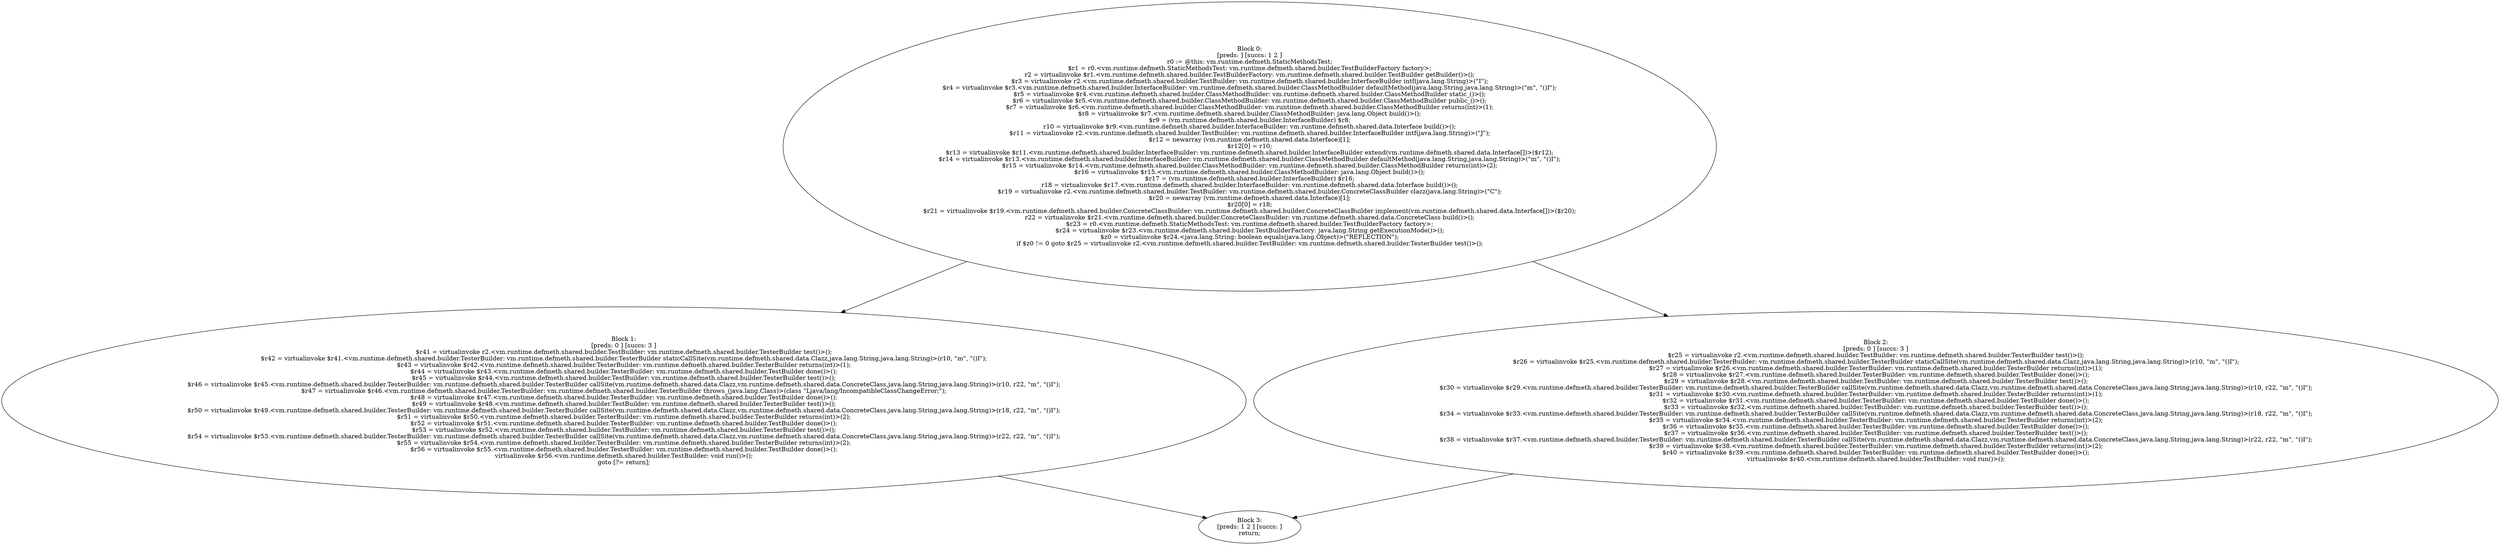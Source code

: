 digraph "unitGraph" {
    "Block 0:
[preds: ] [succs: 1 2 ]
r0 := @this: vm.runtime.defmeth.StaticMethodsTest;
$r1 = r0.<vm.runtime.defmeth.StaticMethodsTest: vm.runtime.defmeth.shared.builder.TestBuilderFactory factory>;
r2 = virtualinvoke $r1.<vm.runtime.defmeth.shared.builder.TestBuilderFactory: vm.runtime.defmeth.shared.builder.TestBuilder getBuilder()>();
$r3 = virtualinvoke r2.<vm.runtime.defmeth.shared.builder.TestBuilder: vm.runtime.defmeth.shared.builder.InterfaceBuilder intf(java.lang.String)>(\"I\");
$r4 = virtualinvoke $r3.<vm.runtime.defmeth.shared.builder.InterfaceBuilder: vm.runtime.defmeth.shared.builder.ClassMethodBuilder defaultMethod(java.lang.String,java.lang.String)>(\"m\", \"()I\");
$r5 = virtualinvoke $r4.<vm.runtime.defmeth.shared.builder.ClassMethodBuilder: vm.runtime.defmeth.shared.builder.ClassMethodBuilder static_()>();
$r6 = virtualinvoke $r5.<vm.runtime.defmeth.shared.builder.ClassMethodBuilder: vm.runtime.defmeth.shared.builder.ClassMethodBuilder public_()>();
$r7 = virtualinvoke $r6.<vm.runtime.defmeth.shared.builder.ClassMethodBuilder: vm.runtime.defmeth.shared.builder.ClassMethodBuilder returns(int)>(1);
$r8 = virtualinvoke $r7.<vm.runtime.defmeth.shared.builder.ClassMethodBuilder: java.lang.Object build()>();
$r9 = (vm.runtime.defmeth.shared.builder.InterfaceBuilder) $r8;
r10 = virtualinvoke $r9.<vm.runtime.defmeth.shared.builder.InterfaceBuilder: vm.runtime.defmeth.shared.data.Interface build()>();
$r11 = virtualinvoke r2.<vm.runtime.defmeth.shared.builder.TestBuilder: vm.runtime.defmeth.shared.builder.InterfaceBuilder intf(java.lang.String)>(\"J\");
$r12 = newarray (vm.runtime.defmeth.shared.data.Interface)[1];
$r12[0] = r10;
$r13 = virtualinvoke $r11.<vm.runtime.defmeth.shared.builder.InterfaceBuilder: vm.runtime.defmeth.shared.builder.InterfaceBuilder extend(vm.runtime.defmeth.shared.data.Interface[])>($r12);
$r14 = virtualinvoke $r13.<vm.runtime.defmeth.shared.builder.InterfaceBuilder: vm.runtime.defmeth.shared.builder.ClassMethodBuilder defaultMethod(java.lang.String,java.lang.String)>(\"m\", \"()I\");
$r15 = virtualinvoke $r14.<vm.runtime.defmeth.shared.builder.ClassMethodBuilder: vm.runtime.defmeth.shared.builder.ClassMethodBuilder returns(int)>(2);
$r16 = virtualinvoke $r15.<vm.runtime.defmeth.shared.builder.ClassMethodBuilder: java.lang.Object build()>();
$r17 = (vm.runtime.defmeth.shared.builder.InterfaceBuilder) $r16;
r18 = virtualinvoke $r17.<vm.runtime.defmeth.shared.builder.InterfaceBuilder: vm.runtime.defmeth.shared.data.Interface build()>();
$r19 = virtualinvoke r2.<vm.runtime.defmeth.shared.builder.TestBuilder: vm.runtime.defmeth.shared.builder.ConcreteClassBuilder clazz(java.lang.String)>(\"C\");
$r20 = newarray (vm.runtime.defmeth.shared.data.Interface)[1];
$r20[0] = r18;
$r21 = virtualinvoke $r19.<vm.runtime.defmeth.shared.builder.ConcreteClassBuilder: vm.runtime.defmeth.shared.builder.ConcreteClassBuilder implement(vm.runtime.defmeth.shared.data.Interface[])>($r20);
r22 = virtualinvoke $r21.<vm.runtime.defmeth.shared.builder.ConcreteClassBuilder: vm.runtime.defmeth.shared.data.ConcreteClass build()>();
$r23 = r0.<vm.runtime.defmeth.StaticMethodsTest: vm.runtime.defmeth.shared.builder.TestBuilderFactory factory>;
$r24 = virtualinvoke $r23.<vm.runtime.defmeth.shared.builder.TestBuilderFactory: java.lang.String getExecutionMode()>();
$z0 = virtualinvoke $r24.<java.lang.String: boolean equals(java.lang.Object)>(\"REFLECTION\");
if $z0 != 0 goto $r25 = virtualinvoke r2.<vm.runtime.defmeth.shared.builder.TestBuilder: vm.runtime.defmeth.shared.builder.TesterBuilder test()>();
"
    "Block 1:
[preds: 0 ] [succs: 3 ]
$r41 = virtualinvoke r2.<vm.runtime.defmeth.shared.builder.TestBuilder: vm.runtime.defmeth.shared.builder.TesterBuilder test()>();
$r42 = virtualinvoke $r41.<vm.runtime.defmeth.shared.builder.TesterBuilder: vm.runtime.defmeth.shared.builder.TesterBuilder staticCallSite(vm.runtime.defmeth.shared.data.Clazz,java.lang.String,java.lang.String)>(r10, \"m\", \"()I\");
$r43 = virtualinvoke $r42.<vm.runtime.defmeth.shared.builder.TesterBuilder: vm.runtime.defmeth.shared.builder.TesterBuilder returns(int)>(1);
$r44 = virtualinvoke $r43.<vm.runtime.defmeth.shared.builder.TesterBuilder: vm.runtime.defmeth.shared.builder.TestBuilder done()>();
$r45 = virtualinvoke $r44.<vm.runtime.defmeth.shared.builder.TestBuilder: vm.runtime.defmeth.shared.builder.TesterBuilder test()>();
$r46 = virtualinvoke $r45.<vm.runtime.defmeth.shared.builder.TesterBuilder: vm.runtime.defmeth.shared.builder.TesterBuilder callSite(vm.runtime.defmeth.shared.data.Clazz,vm.runtime.defmeth.shared.data.ConcreteClass,java.lang.String,java.lang.String)>(r10, r22, \"m\", \"()I\");
$r47 = virtualinvoke $r46.<vm.runtime.defmeth.shared.builder.TesterBuilder: vm.runtime.defmeth.shared.builder.TesterBuilder throws_(java.lang.Class)>(class \"Ljava/lang/IncompatibleClassChangeError;\");
$r48 = virtualinvoke $r47.<vm.runtime.defmeth.shared.builder.TesterBuilder: vm.runtime.defmeth.shared.builder.TestBuilder done()>();
$r49 = virtualinvoke $r48.<vm.runtime.defmeth.shared.builder.TestBuilder: vm.runtime.defmeth.shared.builder.TesterBuilder test()>();
$r50 = virtualinvoke $r49.<vm.runtime.defmeth.shared.builder.TesterBuilder: vm.runtime.defmeth.shared.builder.TesterBuilder callSite(vm.runtime.defmeth.shared.data.Clazz,vm.runtime.defmeth.shared.data.ConcreteClass,java.lang.String,java.lang.String)>(r18, r22, \"m\", \"()I\");
$r51 = virtualinvoke $r50.<vm.runtime.defmeth.shared.builder.TesterBuilder: vm.runtime.defmeth.shared.builder.TesterBuilder returns(int)>(2);
$r52 = virtualinvoke $r51.<vm.runtime.defmeth.shared.builder.TesterBuilder: vm.runtime.defmeth.shared.builder.TestBuilder done()>();
$r53 = virtualinvoke $r52.<vm.runtime.defmeth.shared.builder.TestBuilder: vm.runtime.defmeth.shared.builder.TesterBuilder test()>();
$r54 = virtualinvoke $r53.<vm.runtime.defmeth.shared.builder.TesterBuilder: vm.runtime.defmeth.shared.builder.TesterBuilder callSite(vm.runtime.defmeth.shared.data.Clazz,vm.runtime.defmeth.shared.data.ConcreteClass,java.lang.String,java.lang.String)>(r22, r22, \"m\", \"()I\");
$r55 = virtualinvoke $r54.<vm.runtime.defmeth.shared.builder.TesterBuilder: vm.runtime.defmeth.shared.builder.TesterBuilder returns(int)>(2);
$r56 = virtualinvoke $r55.<vm.runtime.defmeth.shared.builder.TesterBuilder: vm.runtime.defmeth.shared.builder.TestBuilder done()>();
virtualinvoke $r56.<vm.runtime.defmeth.shared.builder.TestBuilder: void run()>();
goto [?= return];
"
    "Block 2:
[preds: 0 ] [succs: 3 ]
$r25 = virtualinvoke r2.<vm.runtime.defmeth.shared.builder.TestBuilder: vm.runtime.defmeth.shared.builder.TesterBuilder test()>();
$r26 = virtualinvoke $r25.<vm.runtime.defmeth.shared.builder.TesterBuilder: vm.runtime.defmeth.shared.builder.TesterBuilder staticCallSite(vm.runtime.defmeth.shared.data.Clazz,java.lang.String,java.lang.String)>(r10, \"m\", \"()I\");
$r27 = virtualinvoke $r26.<vm.runtime.defmeth.shared.builder.TesterBuilder: vm.runtime.defmeth.shared.builder.TesterBuilder returns(int)>(1);
$r28 = virtualinvoke $r27.<vm.runtime.defmeth.shared.builder.TesterBuilder: vm.runtime.defmeth.shared.builder.TestBuilder done()>();
$r29 = virtualinvoke $r28.<vm.runtime.defmeth.shared.builder.TestBuilder: vm.runtime.defmeth.shared.builder.TesterBuilder test()>();
$r30 = virtualinvoke $r29.<vm.runtime.defmeth.shared.builder.TesterBuilder: vm.runtime.defmeth.shared.builder.TesterBuilder callSite(vm.runtime.defmeth.shared.data.Clazz,vm.runtime.defmeth.shared.data.ConcreteClass,java.lang.String,java.lang.String)>(r10, r22, \"m\", \"()I\");
$r31 = virtualinvoke $r30.<vm.runtime.defmeth.shared.builder.TesterBuilder: vm.runtime.defmeth.shared.builder.TesterBuilder returns(int)>(1);
$r32 = virtualinvoke $r31.<vm.runtime.defmeth.shared.builder.TesterBuilder: vm.runtime.defmeth.shared.builder.TestBuilder done()>();
$r33 = virtualinvoke $r32.<vm.runtime.defmeth.shared.builder.TestBuilder: vm.runtime.defmeth.shared.builder.TesterBuilder test()>();
$r34 = virtualinvoke $r33.<vm.runtime.defmeth.shared.builder.TesterBuilder: vm.runtime.defmeth.shared.builder.TesterBuilder callSite(vm.runtime.defmeth.shared.data.Clazz,vm.runtime.defmeth.shared.data.ConcreteClass,java.lang.String,java.lang.String)>(r18, r22, \"m\", \"()I\");
$r35 = virtualinvoke $r34.<vm.runtime.defmeth.shared.builder.TesterBuilder: vm.runtime.defmeth.shared.builder.TesterBuilder returns(int)>(2);
$r36 = virtualinvoke $r35.<vm.runtime.defmeth.shared.builder.TesterBuilder: vm.runtime.defmeth.shared.builder.TestBuilder done()>();
$r37 = virtualinvoke $r36.<vm.runtime.defmeth.shared.builder.TestBuilder: vm.runtime.defmeth.shared.builder.TesterBuilder test()>();
$r38 = virtualinvoke $r37.<vm.runtime.defmeth.shared.builder.TesterBuilder: vm.runtime.defmeth.shared.builder.TesterBuilder callSite(vm.runtime.defmeth.shared.data.Clazz,vm.runtime.defmeth.shared.data.ConcreteClass,java.lang.String,java.lang.String)>(r22, r22, \"m\", \"()I\");
$r39 = virtualinvoke $r38.<vm.runtime.defmeth.shared.builder.TesterBuilder: vm.runtime.defmeth.shared.builder.TesterBuilder returns(int)>(2);
$r40 = virtualinvoke $r39.<vm.runtime.defmeth.shared.builder.TesterBuilder: vm.runtime.defmeth.shared.builder.TestBuilder done()>();
virtualinvoke $r40.<vm.runtime.defmeth.shared.builder.TestBuilder: void run()>();
"
    "Block 3:
[preds: 1 2 ] [succs: ]
return;
"
    "Block 0:
[preds: ] [succs: 1 2 ]
r0 := @this: vm.runtime.defmeth.StaticMethodsTest;
$r1 = r0.<vm.runtime.defmeth.StaticMethodsTest: vm.runtime.defmeth.shared.builder.TestBuilderFactory factory>;
r2 = virtualinvoke $r1.<vm.runtime.defmeth.shared.builder.TestBuilderFactory: vm.runtime.defmeth.shared.builder.TestBuilder getBuilder()>();
$r3 = virtualinvoke r2.<vm.runtime.defmeth.shared.builder.TestBuilder: vm.runtime.defmeth.shared.builder.InterfaceBuilder intf(java.lang.String)>(\"I\");
$r4 = virtualinvoke $r3.<vm.runtime.defmeth.shared.builder.InterfaceBuilder: vm.runtime.defmeth.shared.builder.ClassMethodBuilder defaultMethod(java.lang.String,java.lang.String)>(\"m\", \"()I\");
$r5 = virtualinvoke $r4.<vm.runtime.defmeth.shared.builder.ClassMethodBuilder: vm.runtime.defmeth.shared.builder.ClassMethodBuilder static_()>();
$r6 = virtualinvoke $r5.<vm.runtime.defmeth.shared.builder.ClassMethodBuilder: vm.runtime.defmeth.shared.builder.ClassMethodBuilder public_()>();
$r7 = virtualinvoke $r6.<vm.runtime.defmeth.shared.builder.ClassMethodBuilder: vm.runtime.defmeth.shared.builder.ClassMethodBuilder returns(int)>(1);
$r8 = virtualinvoke $r7.<vm.runtime.defmeth.shared.builder.ClassMethodBuilder: java.lang.Object build()>();
$r9 = (vm.runtime.defmeth.shared.builder.InterfaceBuilder) $r8;
r10 = virtualinvoke $r9.<vm.runtime.defmeth.shared.builder.InterfaceBuilder: vm.runtime.defmeth.shared.data.Interface build()>();
$r11 = virtualinvoke r2.<vm.runtime.defmeth.shared.builder.TestBuilder: vm.runtime.defmeth.shared.builder.InterfaceBuilder intf(java.lang.String)>(\"J\");
$r12 = newarray (vm.runtime.defmeth.shared.data.Interface)[1];
$r12[0] = r10;
$r13 = virtualinvoke $r11.<vm.runtime.defmeth.shared.builder.InterfaceBuilder: vm.runtime.defmeth.shared.builder.InterfaceBuilder extend(vm.runtime.defmeth.shared.data.Interface[])>($r12);
$r14 = virtualinvoke $r13.<vm.runtime.defmeth.shared.builder.InterfaceBuilder: vm.runtime.defmeth.shared.builder.ClassMethodBuilder defaultMethod(java.lang.String,java.lang.String)>(\"m\", \"()I\");
$r15 = virtualinvoke $r14.<vm.runtime.defmeth.shared.builder.ClassMethodBuilder: vm.runtime.defmeth.shared.builder.ClassMethodBuilder returns(int)>(2);
$r16 = virtualinvoke $r15.<vm.runtime.defmeth.shared.builder.ClassMethodBuilder: java.lang.Object build()>();
$r17 = (vm.runtime.defmeth.shared.builder.InterfaceBuilder) $r16;
r18 = virtualinvoke $r17.<vm.runtime.defmeth.shared.builder.InterfaceBuilder: vm.runtime.defmeth.shared.data.Interface build()>();
$r19 = virtualinvoke r2.<vm.runtime.defmeth.shared.builder.TestBuilder: vm.runtime.defmeth.shared.builder.ConcreteClassBuilder clazz(java.lang.String)>(\"C\");
$r20 = newarray (vm.runtime.defmeth.shared.data.Interface)[1];
$r20[0] = r18;
$r21 = virtualinvoke $r19.<vm.runtime.defmeth.shared.builder.ConcreteClassBuilder: vm.runtime.defmeth.shared.builder.ConcreteClassBuilder implement(vm.runtime.defmeth.shared.data.Interface[])>($r20);
r22 = virtualinvoke $r21.<vm.runtime.defmeth.shared.builder.ConcreteClassBuilder: vm.runtime.defmeth.shared.data.ConcreteClass build()>();
$r23 = r0.<vm.runtime.defmeth.StaticMethodsTest: vm.runtime.defmeth.shared.builder.TestBuilderFactory factory>;
$r24 = virtualinvoke $r23.<vm.runtime.defmeth.shared.builder.TestBuilderFactory: java.lang.String getExecutionMode()>();
$z0 = virtualinvoke $r24.<java.lang.String: boolean equals(java.lang.Object)>(\"REFLECTION\");
if $z0 != 0 goto $r25 = virtualinvoke r2.<vm.runtime.defmeth.shared.builder.TestBuilder: vm.runtime.defmeth.shared.builder.TesterBuilder test()>();
"->"Block 1:
[preds: 0 ] [succs: 3 ]
$r41 = virtualinvoke r2.<vm.runtime.defmeth.shared.builder.TestBuilder: vm.runtime.defmeth.shared.builder.TesterBuilder test()>();
$r42 = virtualinvoke $r41.<vm.runtime.defmeth.shared.builder.TesterBuilder: vm.runtime.defmeth.shared.builder.TesterBuilder staticCallSite(vm.runtime.defmeth.shared.data.Clazz,java.lang.String,java.lang.String)>(r10, \"m\", \"()I\");
$r43 = virtualinvoke $r42.<vm.runtime.defmeth.shared.builder.TesterBuilder: vm.runtime.defmeth.shared.builder.TesterBuilder returns(int)>(1);
$r44 = virtualinvoke $r43.<vm.runtime.defmeth.shared.builder.TesterBuilder: vm.runtime.defmeth.shared.builder.TestBuilder done()>();
$r45 = virtualinvoke $r44.<vm.runtime.defmeth.shared.builder.TestBuilder: vm.runtime.defmeth.shared.builder.TesterBuilder test()>();
$r46 = virtualinvoke $r45.<vm.runtime.defmeth.shared.builder.TesterBuilder: vm.runtime.defmeth.shared.builder.TesterBuilder callSite(vm.runtime.defmeth.shared.data.Clazz,vm.runtime.defmeth.shared.data.ConcreteClass,java.lang.String,java.lang.String)>(r10, r22, \"m\", \"()I\");
$r47 = virtualinvoke $r46.<vm.runtime.defmeth.shared.builder.TesterBuilder: vm.runtime.defmeth.shared.builder.TesterBuilder throws_(java.lang.Class)>(class \"Ljava/lang/IncompatibleClassChangeError;\");
$r48 = virtualinvoke $r47.<vm.runtime.defmeth.shared.builder.TesterBuilder: vm.runtime.defmeth.shared.builder.TestBuilder done()>();
$r49 = virtualinvoke $r48.<vm.runtime.defmeth.shared.builder.TestBuilder: vm.runtime.defmeth.shared.builder.TesterBuilder test()>();
$r50 = virtualinvoke $r49.<vm.runtime.defmeth.shared.builder.TesterBuilder: vm.runtime.defmeth.shared.builder.TesterBuilder callSite(vm.runtime.defmeth.shared.data.Clazz,vm.runtime.defmeth.shared.data.ConcreteClass,java.lang.String,java.lang.String)>(r18, r22, \"m\", \"()I\");
$r51 = virtualinvoke $r50.<vm.runtime.defmeth.shared.builder.TesterBuilder: vm.runtime.defmeth.shared.builder.TesterBuilder returns(int)>(2);
$r52 = virtualinvoke $r51.<vm.runtime.defmeth.shared.builder.TesterBuilder: vm.runtime.defmeth.shared.builder.TestBuilder done()>();
$r53 = virtualinvoke $r52.<vm.runtime.defmeth.shared.builder.TestBuilder: vm.runtime.defmeth.shared.builder.TesterBuilder test()>();
$r54 = virtualinvoke $r53.<vm.runtime.defmeth.shared.builder.TesterBuilder: vm.runtime.defmeth.shared.builder.TesterBuilder callSite(vm.runtime.defmeth.shared.data.Clazz,vm.runtime.defmeth.shared.data.ConcreteClass,java.lang.String,java.lang.String)>(r22, r22, \"m\", \"()I\");
$r55 = virtualinvoke $r54.<vm.runtime.defmeth.shared.builder.TesterBuilder: vm.runtime.defmeth.shared.builder.TesterBuilder returns(int)>(2);
$r56 = virtualinvoke $r55.<vm.runtime.defmeth.shared.builder.TesterBuilder: vm.runtime.defmeth.shared.builder.TestBuilder done()>();
virtualinvoke $r56.<vm.runtime.defmeth.shared.builder.TestBuilder: void run()>();
goto [?= return];
";
    "Block 0:
[preds: ] [succs: 1 2 ]
r0 := @this: vm.runtime.defmeth.StaticMethodsTest;
$r1 = r0.<vm.runtime.defmeth.StaticMethodsTest: vm.runtime.defmeth.shared.builder.TestBuilderFactory factory>;
r2 = virtualinvoke $r1.<vm.runtime.defmeth.shared.builder.TestBuilderFactory: vm.runtime.defmeth.shared.builder.TestBuilder getBuilder()>();
$r3 = virtualinvoke r2.<vm.runtime.defmeth.shared.builder.TestBuilder: vm.runtime.defmeth.shared.builder.InterfaceBuilder intf(java.lang.String)>(\"I\");
$r4 = virtualinvoke $r3.<vm.runtime.defmeth.shared.builder.InterfaceBuilder: vm.runtime.defmeth.shared.builder.ClassMethodBuilder defaultMethod(java.lang.String,java.lang.String)>(\"m\", \"()I\");
$r5 = virtualinvoke $r4.<vm.runtime.defmeth.shared.builder.ClassMethodBuilder: vm.runtime.defmeth.shared.builder.ClassMethodBuilder static_()>();
$r6 = virtualinvoke $r5.<vm.runtime.defmeth.shared.builder.ClassMethodBuilder: vm.runtime.defmeth.shared.builder.ClassMethodBuilder public_()>();
$r7 = virtualinvoke $r6.<vm.runtime.defmeth.shared.builder.ClassMethodBuilder: vm.runtime.defmeth.shared.builder.ClassMethodBuilder returns(int)>(1);
$r8 = virtualinvoke $r7.<vm.runtime.defmeth.shared.builder.ClassMethodBuilder: java.lang.Object build()>();
$r9 = (vm.runtime.defmeth.shared.builder.InterfaceBuilder) $r8;
r10 = virtualinvoke $r9.<vm.runtime.defmeth.shared.builder.InterfaceBuilder: vm.runtime.defmeth.shared.data.Interface build()>();
$r11 = virtualinvoke r2.<vm.runtime.defmeth.shared.builder.TestBuilder: vm.runtime.defmeth.shared.builder.InterfaceBuilder intf(java.lang.String)>(\"J\");
$r12 = newarray (vm.runtime.defmeth.shared.data.Interface)[1];
$r12[0] = r10;
$r13 = virtualinvoke $r11.<vm.runtime.defmeth.shared.builder.InterfaceBuilder: vm.runtime.defmeth.shared.builder.InterfaceBuilder extend(vm.runtime.defmeth.shared.data.Interface[])>($r12);
$r14 = virtualinvoke $r13.<vm.runtime.defmeth.shared.builder.InterfaceBuilder: vm.runtime.defmeth.shared.builder.ClassMethodBuilder defaultMethod(java.lang.String,java.lang.String)>(\"m\", \"()I\");
$r15 = virtualinvoke $r14.<vm.runtime.defmeth.shared.builder.ClassMethodBuilder: vm.runtime.defmeth.shared.builder.ClassMethodBuilder returns(int)>(2);
$r16 = virtualinvoke $r15.<vm.runtime.defmeth.shared.builder.ClassMethodBuilder: java.lang.Object build()>();
$r17 = (vm.runtime.defmeth.shared.builder.InterfaceBuilder) $r16;
r18 = virtualinvoke $r17.<vm.runtime.defmeth.shared.builder.InterfaceBuilder: vm.runtime.defmeth.shared.data.Interface build()>();
$r19 = virtualinvoke r2.<vm.runtime.defmeth.shared.builder.TestBuilder: vm.runtime.defmeth.shared.builder.ConcreteClassBuilder clazz(java.lang.String)>(\"C\");
$r20 = newarray (vm.runtime.defmeth.shared.data.Interface)[1];
$r20[0] = r18;
$r21 = virtualinvoke $r19.<vm.runtime.defmeth.shared.builder.ConcreteClassBuilder: vm.runtime.defmeth.shared.builder.ConcreteClassBuilder implement(vm.runtime.defmeth.shared.data.Interface[])>($r20);
r22 = virtualinvoke $r21.<vm.runtime.defmeth.shared.builder.ConcreteClassBuilder: vm.runtime.defmeth.shared.data.ConcreteClass build()>();
$r23 = r0.<vm.runtime.defmeth.StaticMethodsTest: vm.runtime.defmeth.shared.builder.TestBuilderFactory factory>;
$r24 = virtualinvoke $r23.<vm.runtime.defmeth.shared.builder.TestBuilderFactory: java.lang.String getExecutionMode()>();
$z0 = virtualinvoke $r24.<java.lang.String: boolean equals(java.lang.Object)>(\"REFLECTION\");
if $z0 != 0 goto $r25 = virtualinvoke r2.<vm.runtime.defmeth.shared.builder.TestBuilder: vm.runtime.defmeth.shared.builder.TesterBuilder test()>();
"->"Block 2:
[preds: 0 ] [succs: 3 ]
$r25 = virtualinvoke r2.<vm.runtime.defmeth.shared.builder.TestBuilder: vm.runtime.defmeth.shared.builder.TesterBuilder test()>();
$r26 = virtualinvoke $r25.<vm.runtime.defmeth.shared.builder.TesterBuilder: vm.runtime.defmeth.shared.builder.TesterBuilder staticCallSite(vm.runtime.defmeth.shared.data.Clazz,java.lang.String,java.lang.String)>(r10, \"m\", \"()I\");
$r27 = virtualinvoke $r26.<vm.runtime.defmeth.shared.builder.TesterBuilder: vm.runtime.defmeth.shared.builder.TesterBuilder returns(int)>(1);
$r28 = virtualinvoke $r27.<vm.runtime.defmeth.shared.builder.TesterBuilder: vm.runtime.defmeth.shared.builder.TestBuilder done()>();
$r29 = virtualinvoke $r28.<vm.runtime.defmeth.shared.builder.TestBuilder: vm.runtime.defmeth.shared.builder.TesterBuilder test()>();
$r30 = virtualinvoke $r29.<vm.runtime.defmeth.shared.builder.TesterBuilder: vm.runtime.defmeth.shared.builder.TesterBuilder callSite(vm.runtime.defmeth.shared.data.Clazz,vm.runtime.defmeth.shared.data.ConcreteClass,java.lang.String,java.lang.String)>(r10, r22, \"m\", \"()I\");
$r31 = virtualinvoke $r30.<vm.runtime.defmeth.shared.builder.TesterBuilder: vm.runtime.defmeth.shared.builder.TesterBuilder returns(int)>(1);
$r32 = virtualinvoke $r31.<vm.runtime.defmeth.shared.builder.TesterBuilder: vm.runtime.defmeth.shared.builder.TestBuilder done()>();
$r33 = virtualinvoke $r32.<vm.runtime.defmeth.shared.builder.TestBuilder: vm.runtime.defmeth.shared.builder.TesterBuilder test()>();
$r34 = virtualinvoke $r33.<vm.runtime.defmeth.shared.builder.TesterBuilder: vm.runtime.defmeth.shared.builder.TesterBuilder callSite(vm.runtime.defmeth.shared.data.Clazz,vm.runtime.defmeth.shared.data.ConcreteClass,java.lang.String,java.lang.String)>(r18, r22, \"m\", \"()I\");
$r35 = virtualinvoke $r34.<vm.runtime.defmeth.shared.builder.TesterBuilder: vm.runtime.defmeth.shared.builder.TesterBuilder returns(int)>(2);
$r36 = virtualinvoke $r35.<vm.runtime.defmeth.shared.builder.TesterBuilder: vm.runtime.defmeth.shared.builder.TestBuilder done()>();
$r37 = virtualinvoke $r36.<vm.runtime.defmeth.shared.builder.TestBuilder: vm.runtime.defmeth.shared.builder.TesterBuilder test()>();
$r38 = virtualinvoke $r37.<vm.runtime.defmeth.shared.builder.TesterBuilder: vm.runtime.defmeth.shared.builder.TesterBuilder callSite(vm.runtime.defmeth.shared.data.Clazz,vm.runtime.defmeth.shared.data.ConcreteClass,java.lang.String,java.lang.String)>(r22, r22, \"m\", \"()I\");
$r39 = virtualinvoke $r38.<vm.runtime.defmeth.shared.builder.TesterBuilder: vm.runtime.defmeth.shared.builder.TesterBuilder returns(int)>(2);
$r40 = virtualinvoke $r39.<vm.runtime.defmeth.shared.builder.TesterBuilder: vm.runtime.defmeth.shared.builder.TestBuilder done()>();
virtualinvoke $r40.<vm.runtime.defmeth.shared.builder.TestBuilder: void run()>();
";
    "Block 1:
[preds: 0 ] [succs: 3 ]
$r41 = virtualinvoke r2.<vm.runtime.defmeth.shared.builder.TestBuilder: vm.runtime.defmeth.shared.builder.TesterBuilder test()>();
$r42 = virtualinvoke $r41.<vm.runtime.defmeth.shared.builder.TesterBuilder: vm.runtime.defmeth.shared.builder.TesterBuilder staticCallSite(vm.runtime.defmeth.shared.data.Clazz,java.lang.String,java.lang.String)>(r10, \"m\", \"()I\");
$r43 = virtualinvoke $r42.<vm.runtime.defmeth.shared.builder.TesterBuilder: vm.runtime.defmeth.shared.builder.TesterBuilder returns(int)>(1);
$r44 = virtualinvoke $r43.<vm.runtime.defmeth.shared.builder.TesterBuilder: vm.runtime.defmeth.shared.builder.TestBuilder done()>();
$r45 = virtualinvoke $r44.<vm.runtime.defmeth.shared.builder.TestBuilder: vm.runtime.defmeth.shared.builder.TesterBuilder test()>();
$r46 = virtualinvoke $r45.<vm.runtime.defmeth.shared.builder.TesterBuilder: vm.runtime.defmeth.shared.builder.TesterBuilder callSite(vm.runtime.defmeth.shared.data.Clazz,vm.runtime.defmeth.shared.data.ConcreteClass,java.lang.String,java.lang.String)>(r10, r22, \"m\", \"()I\");
$r47 = virtualinvoke $r46.<vm.runtime.defmeth.shared.builder.TesterBuilder: vm.runtime.defmeth.shared.builder.TesterBuilder throws_(java.lang.Class)>(class \"Ljava/lang/IncompatibleClassChangeError;\");
$r48 = virtualinvoke $r47.<vm.runtime.defmeth.shared.builder.TesterBuilder: vm.runtime.defmeth.shared.builder.TestBuilder done()>();
$r49 = virtualinvoke $r48.<vm.runtime.defmeth.shared.builder.TestBuilder: vm.runtime.defmeth.shared.builder.TesterBuilder test()>();
$r50 = virtualinvoke $r49.<vm.runtime.defmeth.shared.builder.TesterBuilder: vm.runtime.defmeth.shared.builder.TesterBuilder callSite(vm.runtime.defmeth.shared.data.Clazz,vm.runtime.defmeth.shared.data.ConcreteClass,java.lang.String,java.lang.String)>(r18, r22, \"m\", \"()I\");
$r51 = virtualinvoke $r50.<vm.runtime.defmeth.shared.builder.TesterBuilder: vm.runtime.defmeth.shared.builder.TesterBuilder returns(int)>(2);
$r52 = virtualinvoke $r51.<vm.runtime.defmeth.shared.builder.TesterBuilder: vm.runtime.defmeth.shared.builder.TestBuilder done()>();
$r53 = virtualinvoke $r52.<vm.runtime.defmeth.shared.builder.TestBuilder: vm.runtime.defmeth.shared.builder.TesterBuilder test()>();
$r54 = virtualinvoke $r53.<vm.runtime.defmeth.shared.builder.TesterBuilder: vm.runtime.defmeth.shared.builder.TesterBuilder callSite(vm.runtime.defmeth.shared.data.Clazz,vm.runtime.defmeth.shared.data.ConcreteClass,java.lang.String,java.lang.String)>(r22, r22, \"m\", \"()I\");
$r55 = virtualinvoke $r54.<vm.runtime.defmeth.shared.builder.TesterBuilder: vm.runtime.defmeth.shared.builder.TesterBuilder returns(int)>(2);
$r56 = virtualinvoke $r55.<vm.runtime.defmeth.shared.builder.TesterBuilder: vm.runtime.defmeth.shared.builder.TestBuilder done()>();
virtualinvoke $r56.<vm.runtime.defmeth.shared.builder.TestBuilder: void run()>();
goto [?= return];
"->"Block 3:
[preds: 1 2 ] [succs: ]
return;
";
    "Block 2:
[preds: 0 ] [succs: 3 ]
$r25 = virtualinvoke r2.<vm.runtime.defmeth.shared.builder.TestBuilder: vm.runtime.defmeth.shared.builder.TesterBuilder test()>();
$r26 = virtualinvoke $r25.<vm.runtime.defmeth.shared.builder.TesterBuilder: vm.runtime.defmeth.shared.builder.TesterBuilder staticCallSite(vm.runtime.defmeth.shared.data.Clazz,java.lang.String,java.lang.String)>(r10, \"m\", \"()I\");
$r27 = virtualinvoke $r26.<vm.runtime.defmeth.shared.builder.TesterBuilder: vm.runtime.defmeth.shared.builder.TesterBuilder returns(int)>(1);
$r28 = virtualinvoke $r27.<vm.runtime.defmeth.shared.builder.TesterBuilder: vm.runtime.defmeth.shared.builder.TestBuilder done()>();
$r29 = virtualinvoke $r28.<vm.runtime.defmeth.shared.builder.TestBuilder: vm.runtime.defmeth.shared.builder.TesterBuilder test()>();
$r30 = virtualinvoke $r29.<vm.runtime.defmeth.shared.builder.TesterBuilder: vm.runtime.defmeth.shared.builder.TesterBuilder callSite(vm.runtime.defmeth.shared.data.Clazz,vm.runtime.defmeth.shared.data.ConcreteClass,java.lang.String,java.lang.String)>(r10, r22, \"m\", \"()I\");
$r31 = virtualinvoke $r30.<vm.runtime.defmeth.shared.builder.TesterBuilder: vm.runtime.defmeth.shared.builder.TesterBuilder returns(int)>(1);
$r32 = virtualinvoke $r31.<vm.runtime.defmeth.shared.builder.TesterBuilder: vm.runtime.defmeth.shared.builder.TestBuilder done()>();
$r33 = virtualinvoke $r32.<vm.runtime.defmeth.shared.builder.TestBuilder: vm.runtime.defmeth.shared.builder.TesterBuilder test()>();
$r34 = virtualinvoke $r33.<vm.runtime.defmeth.shared.builder.TesterBuilder: vm.runtime.defmeth.shared.builder.TesterBuilder callSite(vm.runtime.defmeth.shared.data.Clazz,vm.runtime.defmeth.shared.data.ConcreteClass,java.lang.String,java.lang.String)>(r18, r22, \"m\", \"()I\");
$r35 = virtualinvoke $r34.<vm.runtime.defmeth.shared.builder.TesterBuilder: vm.runtime.defmeth.shared.builder.TesterBuilder returns(int)>(2);
$r36 = virtualinvoke $r35.<vm.runtime.defmeth.shared.builder.TesterBuilder: vm.runtime.defmeth.shared.builder.TestBuilder done()>();
$r37 = virtualinvoke $r36.<vm.runtime.defmeth.shared.builder.TestBuilder: vm.runtime.defmeth.shared.builder.TesterBuilder test()>();
$r38 = virtualinvoke $r37.<vm.runtime.defmeth.shared.builder.TesterBuilder: vm.runtime.defmeth.shared.builder.TesterBuilder callSite(vm.runtime.defmeth.shared.data.Clazz,vm.runtime.defmeth.shared.data.ConcreteClass,java.lang.String,java.lang.String)>(r22, r22, \"m\", \"()I\");
$r39 = virtualinvoke $r38.<vm.runtime.defmeth.shared.builder.TesterBuilder: vm.runtime.defmeth.shared.builder.TesterBuilder returns(int)>(2);
$r40 = virtualinvoke $r39.<vm.runtime.defmeth.shared.builder.TesterBuilder: vm.runtime.defmeth.shared.builder.TestBuilder done()>();
virtualinvoke $r40.<vm.runtime.defmeth.shared.builder.TestBuilder: void run()>();
"->"Block 3:
[preds: 1 2 ] [succs: ]
return;
";
}
